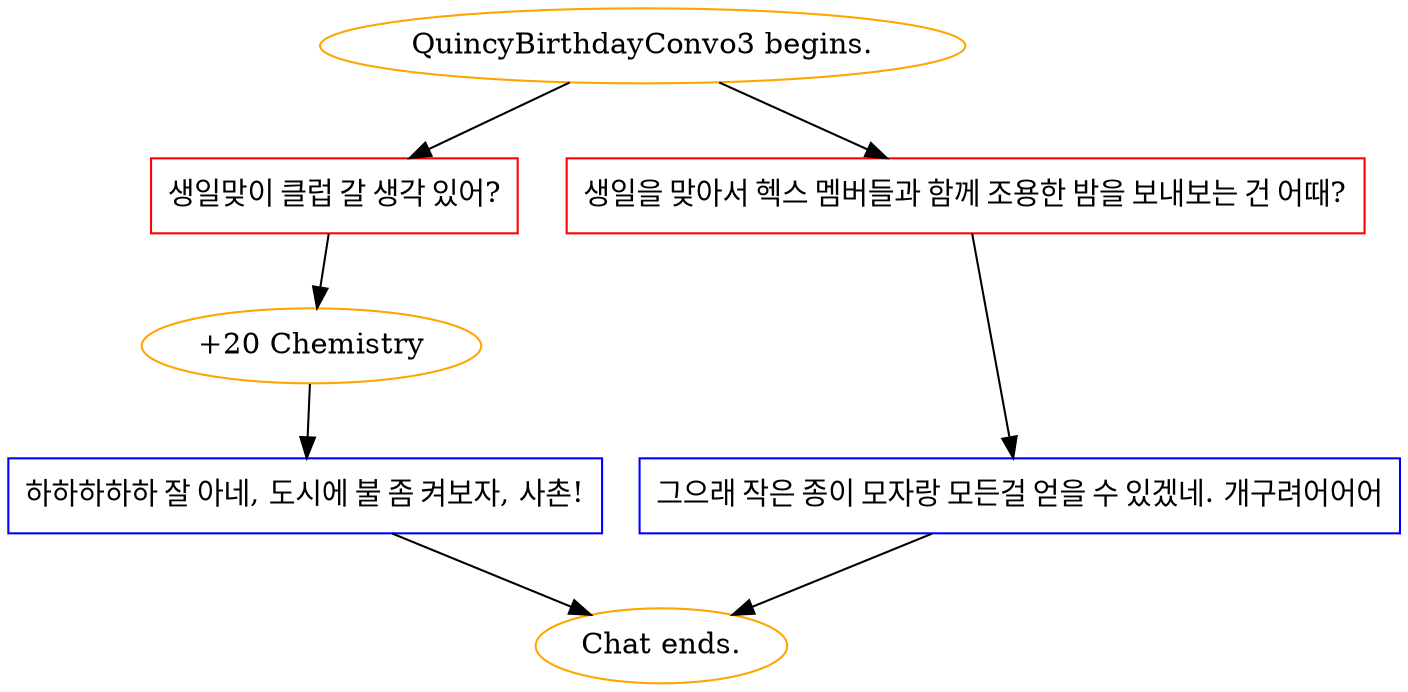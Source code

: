 digraph {
	"QuincyBirthdayConvo3 begins." [color=orange];
		"QuincyBirthdayConvo3 begins." -> j4245253193;
		"QuincyBirthdayConvo3 begins." -> j1331485123;
	j4245253193 [label="생일맞이 클럽 갈 생각 있어?",shape=box,color=red];
		j4245253193 -> j527924843;
	j1331485123 [label="생일을 맞아서 헥스 멤버들과 함께 조용한 밤을 보내보는 건 어때?",shape=box,color=red];
		j1331485123 -> j80186057;
	j527924843 [label="+20 Chemistry",color=orange];
		j527924843 -> j3292720601;
	j80186057 [label="그으래 작은 종이 모자랑 모든걸 얻을 수 있겠네. 개구려어어어",shape=box,color=blue];
		j80186057 -> "Chat ends.";
	j3292720601 [label="하하하하하 잘 아네, 도시에 불 좀 켜보자, 사촌!",shape=box,color=blue];
		j3292720601 -> "Chat ends.";
	"Chat ends." [color=orange];
}